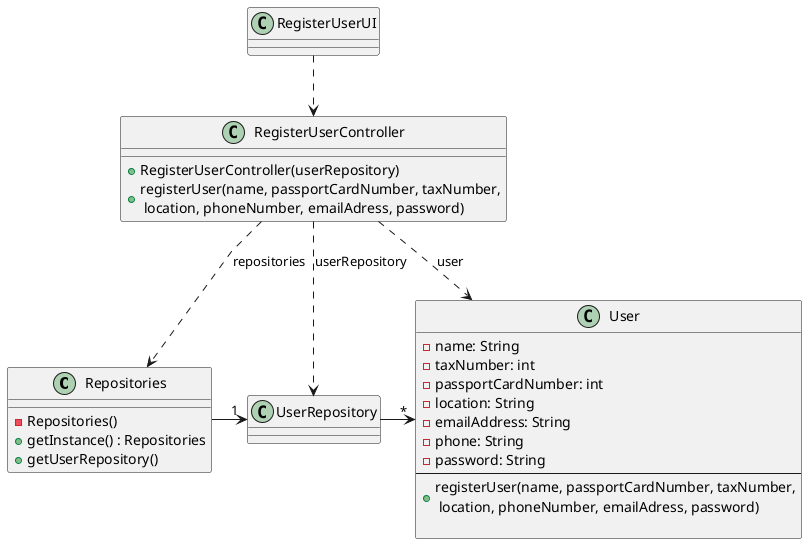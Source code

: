 @startuml
skinparam packageStyle rectangle
skinparam shadowing false
skinparam linetype polyline

class Repositories {
    - Repositories()
    + getInstance() : Repositories
    + getUserRepository()
}

class RegisterUserController {
    + RegisterUserController(userRepository)
    + registerUser(name, passportCardNumber, taxNumber,\n location, phoneNumber, emailAdress, password)
}

class RegisterUserUI{}

class UserRepository {

}

class User{
    -name: String
    -taxNumber: int
    -passportCardNumber: int
    -location: String
    -emailAddress: String
    -phone: String
    -password: String
    --
     + registerUser(name, passportCardNumber, taxNumber,\n location, phoneNumber, emailAdress, password)

}





RegisterUserUI ..> RegisterUserController

RegisterUserController ..> Repositories : repositories

Repositories -> "1" UserRepository

RegisterUserController ..> UserRepository : userRepository

UserRepository -> "*" User

RegisterUserController ..> User : user









@enduml